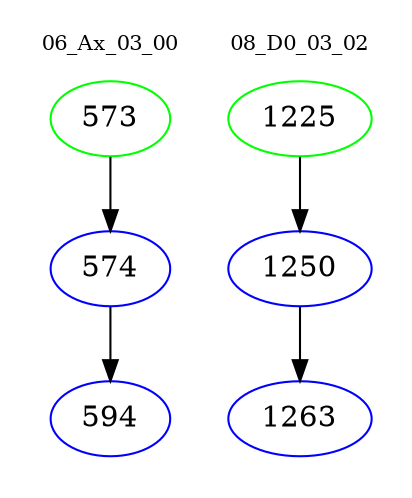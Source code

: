 digraph{
subgraph cluster_0 {
color = white
label = "06_Ax_03_00";
fontsize=10;
T0_573 [label="573", color="green"]
T0_573 -> T0_574 [color="black"]
T0_574 [label="574", color="blue"]
T0_574 -> T0_594 [color="black"]
T0_594 [label="594", color="blue"]
}
subgraph cluster_1 {
color = white
label = "08_D0_03_02";
fontsize=10;
T1_1225 [label="1225", color="green"]
T1_1225 -> T1_1250 [color="black"]
T1_1250 [label="1250", color="blue"]
T1_1250 -> T1_1263 [color="black"]
T1_1263 [label="1263", color="blue"]
}
}
